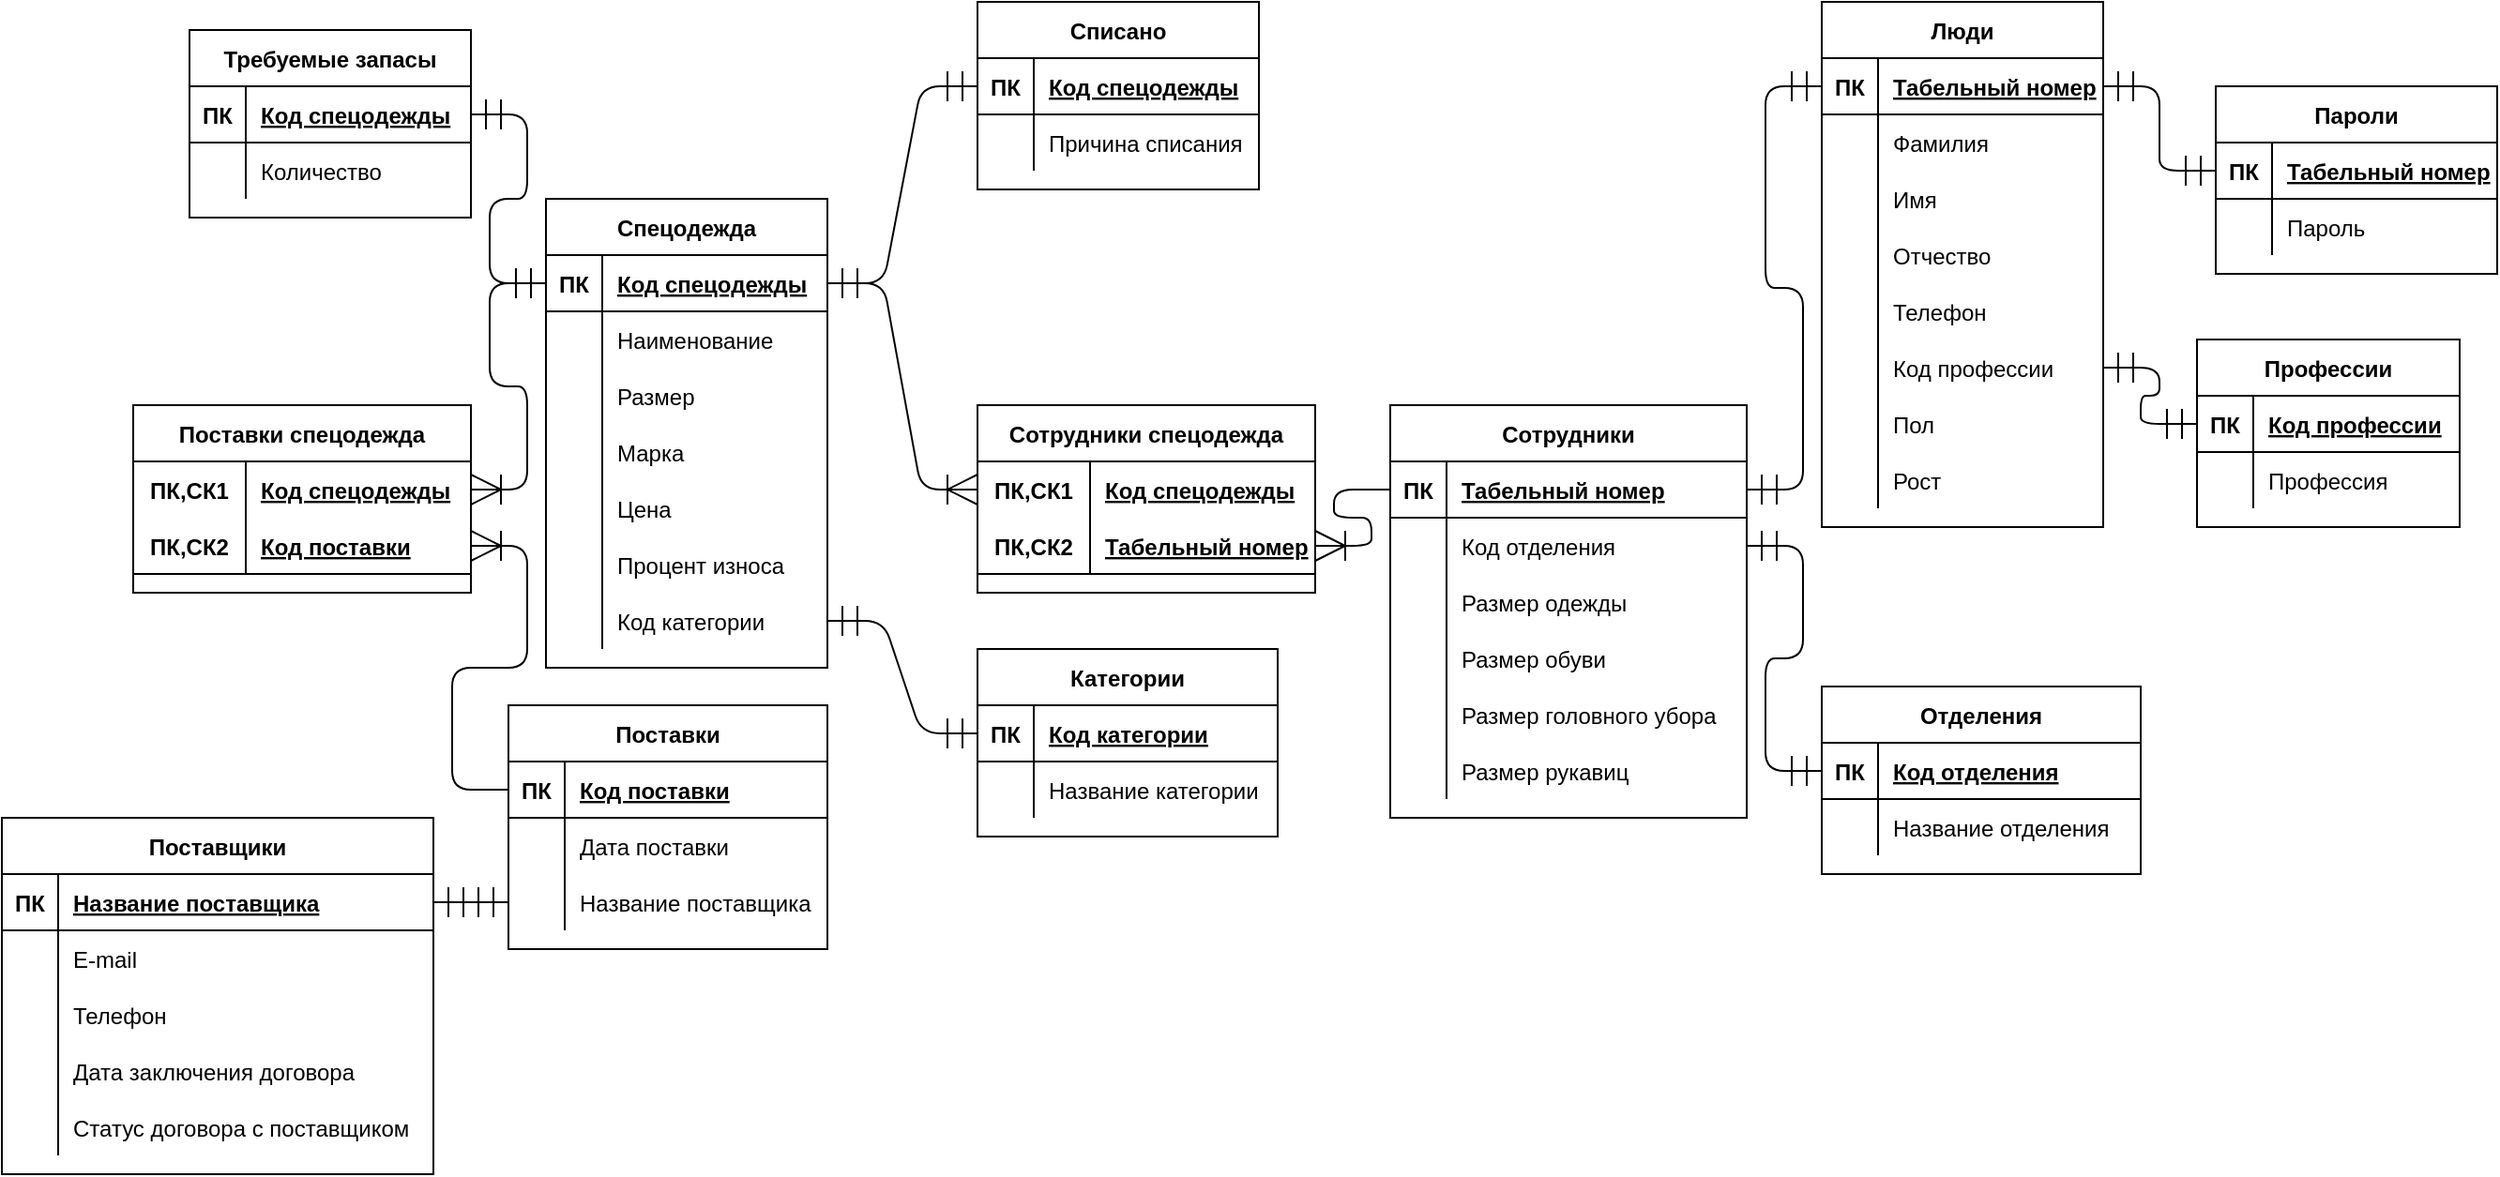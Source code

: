 <mxfile version="15.4.0" type="device"><diagram id="nN1B1Ewe2nklzFUDuL_c" name="Page-1"><mxGraphModel dx="2067" dy="1821" grid="1" gridSize="10" guides="1" tooltips="1" connect="1" arrows="1" fold="1" page="1" pageScale="1" pageWidth="850" pageHeight="1100" math="0" shadow="0"><root><mxCell id="0"/><mxCell id="1" parent="0"/><mxCell id="UzStIKTCjl9Stris3y-V-22" value="Поставки" style="shape=table;startSize=30;container=1;collapsible=1;childLayout=tableLayout;fixedRows=1;rowLines=0;fontStyle=1;align=center;resizeLast=1;hachureGap=4;pointerEvents=0;" parent="1" vertex="1"><mxGeometry x="-20" y="110" width="170" height="130" as="geometry"/></mxCell><mxCell id="UzStIKTCjl9Stris3y-V-23" value="" style="shape=partialRectangle;collapsible=0;dropTarget=0;pointerEvents=0;fillColor=none;top=0;left=0;bottom=1;right=0;points=[[0,0.5],[1,0.5]];portConstraint=eastwest;" parent="UzStIKTCjl9Stris3y-V-22" vertex="1"><mxGeometry y="30" width="170" height="30" as="geometry"/></mxCell><mxCell id="UzStIKTCjl9Stris3y-V-24" value="ПК" style="shape=partialRectangle;connectable=0;fillColor=none;top=0;left=0;bottom=0;right=0;fontStyle=1;overflow=hidden;" parent="UzStIKTCjl9Stris3y-V-23" vertex="1"><mxGeometry width="30" height="30" as="geometry"><mxRectangle width="30" height="30" as="alternateBounds"/></mxGeometry></mxCell><mxCell id="UzStIKTCjl9Stris3y-V-25" value="Код поставки" style="shape=partialRectangle;connectable=0;fillColor=none;top=0;left=0;bottom=0;right=0;align=left;spacingLeft=6;fontStyle=5;overflow=hidden;" parent="UzStIKTCjl9Stris3y-V-23" vertex="1"><mxGeometry x="30" width="140" height="30" as="geometry"><mxRectangle width="140" height="30" as="alternateBounds"/></mxGeometry></mxCell><mxCell id="UzStIKTCjl9Stris3y-V-26" value="" style="shape=partialRectangle;collapsible=0;dropTarget=0;pointerEvents=0;fillColor=none;top=0;left=0;bottom=0;right=0;points=[[0,0.5],[1,0.5]];portConstraint=eastwest;" parent="UzStIKTCjl9Stris3y-V-22" vertex="1"><mxGeometry y="60" width="170" height="30" as="geometry"/></mxCell><mxCell id="UzStIKTCjl9Stris3y-V-27" value="" style="shape=partialRectangle;connectable=0;fillColor=none;top=0;left=0;bottom=0;right=0;editable=1;overflow=hidden;" parent="UzStIKTCjl9Stris3y-V-26" vertex="1"><mxGeometry width="30" height="30" as="geometry"><mxRectangle width="30" height="30" as="alternateBounds"/></mxGeometry></mxCell><mxCell id="UzStIKTCjl9Stris3y-V-28" value="Дата поставки" style="shape=partialRectangle;connectable=0;fillColor=none;top=0;left=0;bottom=0;right=0;align=left;spacingLeft=6;overflow=hidden;" parent="UzStIKTCjl9Stris3y-V-26" vertex="1"><mxGeometry x="30" width="140" height="30" as="geometry"><mxRectangle width="140" height="30" as="alternateBounds"/></mxGeometry></mxCell><mxCell id="UzStIKTCjl9Stris3y-V-29" value="" style="shape=partialRectangle;collapsible=0;dropTarget=0;pointerEvents=0;fillColor=none;top=0;left=0;bottom=0;right=0;points=[[0,0.5],[1,0.5]];portConstraint=eastwest;" parent="UzStIKTCjl9Stris3y-V-22" vertex="1"><mxGeometry y="90" width="170" height="30" as="geometry"/></mxCell><mxCell id="UzStIKTCjl9Stris3y-V-30" value="" style="shape=partialRectangle;connectable=0;fillColor=none;top=0;left=0;bottom=0;right=0;editable=1;overflow=hidden;" parent="UzStIKTCjl9Stris3y-V-29" vertex="1"><mxGeometry width="30" height="30" as="geometry"><mxRectangle width="30" height="30" as="alternateBounds"/></mxGeometry></mxCell><mxCell id="UzStIKTCjl9Stris3y-V-31" value="Название поставщика" style="shape=partialRectangle;connectable=0;fillColor=none;top=0;left=0;bottom=0;right=0;align=left;spacingLeft=6;overflow=hidden;" parent="UzStIKTCjl9Stris3y-V-29" vertex="1"><mxGeometry x="30" width="140" height="30" as="geometry"><mxRectangle width="140" height="30" as="alternateBounds"/></mxGeometry></mxCell><mxCell id="UzStIKTCjl9Stris3y-V-57" value="Поставщики" style="shape=table;startSize=30;container=1;collapsible=1;childLayout=tableLayout;fixedRows=1;rowLines=0;fontStyle=1;align=center;resizeLast=1;hachureGap=4;pointerEvents=0;" parent="1" vertex="1"><mxGeometry x="-290" y="170" width="230" height="190" as="geometry"/></mxCell><mxCell id="UzStIKTCjl9Stris3y-V-58" value="" style="shape=partialRectangle;collapsible=0;dropTarget=0;pointerEvents=0;fillColor=none;top=0;left=0;bottom=1;right=0;points=[[0,0.5],[1,0.5]];portConstraint=eastwest;" parent="UzStIKTCjl9Stris3y-V-57" vertex="1"><mxGeometry y="30" width="230" height="30" as="geometry"/></mxCell><mxCell id="UzStIKTCjl9Stris3y-V-59" value="ПК" style="shape=partialRectangle;connectable=0;fillColor=none;top=0;left=0;bottom=0;right=0;fontStyle=1;overflow=hidden;" parent="UzStIKTCjl9Stris3y-V-58" vertex="1"><mxGeometry width="30" height="30" as="geometry"><mxRectangle width="30" height="30" as="alternateBounds"/></mxGeometry></mxCell><mxCell id="UzStIKTCjl9Stris3y-V-60" value="Название поставщика" style="shape=partialRectangle;connectable=0;fillColor=none;top=0;left=0;bottom=0;right=0;align=left;spacingLeft=6;fontStyle=5;overflow=hidden;" parent="UzStIKTCjl9Stris3y-V-58" vertex="1"><mxGeometry x="30" width="200" height="30" as="geometry"><mxRectangle width="200" height="30" as="alternateBounds"/></mxGeometry></mxCell><mxCell id="UzStIKTCjl9Stris3y-V-61" value="" style="shape=partialRectangle;collapsible=0;dropTarget=0;pointerEvents=0;fillColor=none;top=0;left=0;bottom=0;right=0;points=[[0,0.5],[1,0.5]];portConstraint=eastwest;" parent="UzStIKTCjl9Stris3y-V-57" vertex="1"><mxGeometry y="60" width="230" height="30" as="geometry"/></mxCell><mxCell id="UzStIKTCjl9Stris3y-V-62" value="" style="shape=partialRectangle;connectable=0;fillColor=none;top=0;left=0;bottom=0;right=0;editable=1;overflow=hidden;" parent="UzStIKTCjl9Stris3y-V-61" vertex="1"><mxGeometry width="30" height="30" as="geometry"><mxRectangle width="30" height="30" as="alternateBounds"/></mxGeometry></mxCell><mxCell id="UzStIKTCjl9Stris3y-V-63" value="E-mail" style="shape=partialRectangle;connectable=0;fillColor=none;top=0;left=0;bottom=0;right=0;align=left;spacingLeft=6;overflow=hidden;" parent="UzStIKTCjl9Stris3y-V-61" vertex="1"><mxGeometry x="30" width="200" height="30" as="geometry"><mxRectangle width="200" height="30" as="alternateBounds"/></mxGeometry></mxCell><mxCell id="UzStIKTCjl9Stris3y-V-64" value="" style="shape=partialRectangle;collapsible=0;dropTarget=0;pointerEvents=0;fillColor=none;top=0;left=0;bottom=0;right=0;points=[[0,0.5],[1,0.5]];portConstraint=eastwest;" parent="UzStIKTCjl9Stris3y-V-57" vertex="1"><mxGeometry y="90" width="230" height="30" as="geometry"/></mxCell><mxCell id="UzStIKTCjl9Stris3y-V-65" value="" style="shape=partialRectangle;connectable=0;fillColor=none;top=0;left=0;bottom=0;right=0;editable=1;overflow=hidden;" parent="UzStIKTCjl9Stris3y-V-64" vertex="1"><mxGeometry width="30" height="30" as="geometry"><mxRectangle width="30" height="30" as="alternateBounds"/></mxGeometry></mxCell><mxCell id="UzStIKTCjl9Stris3y-V-66" value="Телефон" style="shape=partialRectangle;connectable=0;fillColor=none;top=0;left=0;bottom=0;right=0;align=left;spacingLeft=6;overflow=hidden;" parent="UzStIKTCjl9Stris3y-V-64" vertex="1"><mxGeometry x="30" width="200" height="30" as="geometry"><mxRectangle width="200" height="30" as="alternateBounds"/></mxGeometry></mxCell><mxCell id="UzStIKTCjl9Stris3y-V-67" value="" style="shape=partialRectangle;collapsible=0;dropTarget=0;pointerEvents=0;fillColor=none;top=0;left=0;bottom=0;right=0;points=[[0,0.5],[1,0.5]];portConstraint=eastwest;" parent="UzStIKTCjl9Stris3y-V-57" vertex="1"><mxGeometry y="120" width="230" height="30" as="geometry"/></mxCell><mxCell id="UzStIKTCjl9Stris3y-V-68" value="" style="shape=partialRectangle;connectable=0;fillColor=none;top=0;left=0;bottom=0;right=0;editable=1;overflow=hidden;" parent="UzStIKTCjl9Stris3y-V-67" vertex="1"><mxGeometry width="30" height="30" as="geometry"><mxRectangle width="30" height="30" as="alternateBounds"/></mxGeometry></mxCell><mxCell id="UzStIKTCjl9Stris3y-V-69" value="Дата заключения договора" style="shape=partialRectangle;connectable=0;fillColor=none;top=0;left=0;bottom=0;right=0;align=left;spacingLeft=6;overflow=hidden;" parent="UzStIKTCjl9Stris3y-V-67" vertex="1"><mxGeometry x="30" width="200" height="30" as="geometry"><mxRectangle width="200" height="30" as="alternateBounds"/></mxGeometry></mxCell><mxCell id="UzStIKTCjl9Stris3y-V-70" value="" style="shape=partialRectangle;collapsible=0;dropTarget=0;pointerEvents=0;fillColor=none;top=0;left=0;bottom=0;right=0;points=[[0,0.5],[1,0.5]];portConstraint=eastwest;" parent="UzStIKTCjl9Stris3y-V-57" vertex="1"><mxGeometry y="150" width="230" height="30" as="geometry"/></mxCell><mxCell id="UzStIKTCjl9Stris3y-V-71" value="" style="shape=partialRectangle;connectable=0;fillColor=none;top=0;left=0;bottom=0;right=0;editable=1;overflow=hidden;" parent="UzStIKTCjl9Stris3y-V-70" vertex="1"><mxGeometry width="30" height="30" as="geometry"><mxRectangle width="30" height="30" as="alternateBounds"/></mxGeometry></mxCell><mxCell id="UzStIKTCjl9Stris3y-V-72" value="Cтатус договора с поставщиком" style="shape=partialRectangle;connectable=0;fillColor=none;top=0;left=0;bottom=0;right=0;align=left;spacingLeft=6;overflow=hidden;" parent="UzStIKTCjl9Stris3y-V-70" vertex="1"><mxGeometry x="30" width="200" height="30" as="geometry"><mxRectangle width="200" height="30" as="alternateBounds"/></mxGeometry></mxCell><mxCell id="UzStIKTCjl9Stris3y-V-116" value="Сотрудники" style="shape=table;startSize=30;container=1;collapsible=1;childLayout=tableLayout;fixedRows=1;rowLines=0;fontStyle=1;align=center;resizeLast=1;hachureGap=4;pointerEvents=0;" parent="1" vertex="1"><mxGeometry x="450" y="-50" width="190" height="220" as="geometry"/></mxCell><mxCell id="UzStIKTCjl9Stris3y-V-117" value="" style="shape=partialRectangle;collapsible=0;dropTarget=0;pointerEvents=0;fillColor=none;top=0;left=0;bottom=1;right=0;points=[[0,0.5],[1,0.5]];portConstraint=eastwest;" parent="UzStIKTCjl9Stris3y-V-116" vertex="1"><mxGeometry y="30" width="190" height="30" as="geometry"/></mxCell><mxCell id="UzStIKTCjl9Stris3y-V-118" value="ПК" style="shape=partialRectangle;connectable=0;fillColor=none;top=0;left=0;bottom=0;right=0;fontStyle=1;overflow=hidden;" parent="UzStIKTCjl9Stris3y-V-117" vertex="1"><mxGeometry width="30" height="30" as="geometry"><mxRectangle width="30" height="30" as="alternateBounds"/></mxGeometry></mxCell><mxCell id="UzStIKTCjl9Stris3y-V-119" value="Табельный номер" style="shape=partialRectangle;connectable=0;fillColor=none;top=0;left=0;bottom=0;right=0;align=left;spacingLeft=6;fontStyle=5;overflow=hidden;" parent="UzStIKTCjl9Stris3y-V-117" vertex="1"><mxGeometry x="30" width="160" height="30" as="geometry"><mxRectangle width="160" height="30" as="alternateBounds"/></mxGeometry></mxCell><mxCell id="UzStIKTCjl9Stris3y-V-126" value="" style="shape=partialRectangle;collapsible=0;dropTarget=0;pointerEvents=0;fillColor=none;top=0;left=0;bottom=0;right=0;points=[[0,0.5],[1,0.5]];portConstraint=eastwest;" parent="UzStIKTCjl9Stris3y-V-116" vertex="1"><mxGeometry y="60" width="190" height="30" as="geometry"/></mxCell><mxCell id="UzStIKTCjl9Stris3y-V-127" value="" style="shape=partialRectangle;connectable=0;fillColor=none;top=0;left=0;bottom=0;right=0;editable=1;overflow=hidden;" parent="UzStIKTCjl9Stris3y-V-126" vertex="1"><mxGeometry width="30" height="30" as="geometry"><mxRectangle width="30" height="30" as="alternateBounds"/></mxGeometry></mxCell><mxCell id="UzStIKTCjl9Stris3y-V-128" value="Код отделения" style="shape=partialRectangle;connectable=0;fillColor=none;top=0;left=0;bottom=0;right=0;align=left;spacingLeft=6;overflow=hidden;" parent="UzStIKTCjl9Stris3y-V-126" vertex="1"><mxGeometry x="30" width="160" height="30" as="geometry"><mxRectangle width="160" height="30" as="alternateBounds"/></mxGeometry></mxCell><mxCell id="vgZCj8Xu879u0GyeJQYL-11" value="" style="shape=partialRectangle;collapsible=0;dropTarget=0;pointerEvents=0;fillColor=none;top=0;left=0;bottom=0;right=0;points=[[0,0.5],[1,0.5]];portConstraint=eastwest;" parent="UzStIKTCjl9Stris3y-V-116" vertex="1"><mxGeometry y="90" width="190" height="30" as="geometry"/></mxCell><mxCell id="vgZCj8Xu879u0GyeJQYL-12" value="" style="shape=partialRectangle;connectable=0;fillColor=none;top=0;left=0;bottom=0;right=0;editable=1;overflow=hidden;" parent="vgZCj8Xu879u0GyeJQYL-11" vertex="1"><mxGeometry width="30" height="30" as="geometry"><mxRectangle width="30" height="30" as="alternateBounds"/></mxGeometry></mxCell><mxCell id="vgZCj8Xu879u0GyeJQYL-13" value="Размер одежды" style="shape=partialRectangle;connectable=0;fillColor=none;top=0;left=0;bottom=0;right=0;align=left;spacingLeft=6;overflow=hidden;" parent="vgZCj8Xu879u0GyeJQYL-11" vertex="1"><mxGeometry x="30" width="160" height="30" as="geometry"><mxRectangle width="160" height="30" as="alternateBounds"/></mxGeometry></mxCell><mxCell id="vgZCj8Xu879u0GyeJQYL-14" value="" style="shape=partialRectangle;collapsible=0;dropTarget=0;pointerEvents=0;fillColor=none;top=0;left=0;bottom=0;right=0;points=[[0,0.5],[1,0.5]];portConstraint=eastwest;" parent="UzStIKTCjl9Stris3y-V-116" vertex="1"><mxGeometry y="120" width="190" height="30" as="geometry"/></mxCell><mxCell id="vgZCj8Xu879u0GyeJQYL-15" value="" style="shape=partialRectangle;connectable=0;fillColor=none;top=0;left=0;bottom=0;right=0;editable=1;overflow=hidden;" parent="vgZCj8Xu879u0GyeJQYL-14" vertex="1"><mxGeometry width="30" height="30" as="geometry"><mxRectangle width="30" height="30" as="alternateBounds"/></mxGeometry></mxCell><mxCell id="vgZCj8Xu879u0GyeJQYL-16" value="Размер обуви" style="shape=partialRectangle;connectable=0;fillColor=none;top=0;left=0;bottom=0;right=0;align=left;spacingLeft=6;overflow=hidden;" parent="vgZCj8Xu879u0GyeJQYL-14" vertex="1"><mxGeometry x="30" width="160" height="30" as="geometry"><mxRectangle width="160" height="30" as="alternateBounds"/></mxGeometry></mxCell><mxCell id="vgZCj8Xu879u0GyeJQYL-17" value="" style="shape=partialRectangle;collapsible=0;dropTarget=0;pointerEvents=0;fillColor=none;top=0;left=0;bottom=0;right=0;points=[[0,0.5],[1,0.5]];portConstraint=eastwest;" parent="UzStIKTCjl9Stris3y-V-116" vertex="1"><mxGeometry y="150" width="190" height="30" as="geometry"/></mxCell><mxCell id="vgZCj8Xu879u0GyeJQYL-18" value="" style="shape=partialRectangle;connectable=0;fillColor=none;top=0;left=0;bottom=0;right=0;editable=1;overflow=hidden;" parent="vgZCj8Xu879u0GyeJQYL-17" vertex="1"><mxGeometry width="30" height="30" as="geometry"><mxRectangle width="30" height="30" as="alternateBounds"/></mxGeometry></mxCell><mxCell id="vgZCj8Xu879u0GyeJQYL-19" value="Размер головного убора" style="shape=partialRectangle;connectable=0;fillColor=none;top=0;left=0;bottom=0;right=0;align=left;spacingLeft=6;overflow=hidden;" parent="vgZCj8Xu879u0GyeJQYL-17" vertex="1"><mxGeometry x="30" width="160" height="30" as="geometry"><mxRectangle width="160" height="30" as="alternateBounds"/></mxGeometry></mxCell><mxCell id="vgZCj8Xu879u0GyeJQYL-20" value="" style="shape=partialRectangle;collapsible=0;dropTarget=0;pointerEvents=0;fillColor=none;top=0;left=0;bottom=0;right=0;points=[[0,0.5],[1,0.5]];portConstraint=eastwest;" parent="UzStIKTCjl9Stris3y-V-116" vertex="1"><mxGeometry y="180" width="190" height="30" as="geometry"/></mxCell><mxCell id="vgZCj8Xu879u0GyeJQYL-21" value="" style="shape=partialRectangle;connectable=0;fillColor=none;top=0;left=0;bottom=0;right=0;editable=1;overflow=hidden;" parent="vgZCj8Xu879u0GyeJQYL-20" vertex="1"><mxGeometry width="30" height="30" as="geometry"><mxRectangle width="30" height="30" as="alternateBounds"/></mxGeometry></mxCell><mxCell id="vgZCj8Xu879u0GyeJQYL-22" value="Размер рукавиц" style="shape=partialRectangle;connectable=0;fillColor=none;top=0;left=0;bottom=0;right=0;align=left;spacingLeft=6;overflow=hidden;" parent="vgZCj8Xu879u0GyeJQYL-20" vertex="1"><mxGeometry x="30" width="160" height="30" as="geometry"><mxRectangle width="160" height="30" as="alternateBounds"/></mxGeometry></mxCell><mxCell id="UzStIKTCjl9Stris3y-V-138" value="Списано" style="shape=table;startSize=30;container=1;collapsible=1;childLayout=tableLayout;fixedRows=1;rowLines=0;fontStyle=1;align=center;resizeLast=1;hachureGap=4;pointerEvents=0;" parent="1" vertex="1"><mxGeometry x="230" y="-265" width="150" height="100" as="geometry"/></mxCell><mxCell id="UzStIKTCjl9Stris3y-V-139" value="" style="shape=partialRectangle;collapsible=0;dropTarget=0;pointerEvents=0;fillColor=none;top=0;left=0;bottom=1;right=0;points=[[0,0.5],[1,0.5]];portConstraint=eastwest;" parent="UzStIKTCjl9Stris3y-V-138" vertex="1"><mxGeometry y="30" width="150" height="30" as="geometry"/></mxCell><mxCell id="UzStIKTCjl9Stris3y-V-140" value="ПК" style="shape=partialRectangle;connectable=0;fillColor=none;top=0;left=0;bottom=0;right=0;fontStyle=1;overflow=hidden;" parent="UzStIKTCjl9Stris3y-V-139" vertex="1"><mxGeometry width="30" height="30" as="geometry"><mxRectangle width="30" height="30" as="alternateBounds"/></mxGeometry></mxCell><mxCell id="UzStIKTCjl9Stris3y-V-141" value="Код спецодежды" style="shape=partialRectangle;connectable=0;fillColor=none;top=0;left=0;bottom=0;right=0;align=left;spacingLeft=6;fontStyle=5;overflow=hidden;" parent="UzStIKTCjl9Stris3y-V-139" vertex="1"><mxGeometry x="30" width="120" height="30" as="geometry"><mxRectangle width="120" height="30" as="alternateBounds"/></mxGeometry></mxCell><mxCell id="UzStIKTCjl9Stris3y-V-142" value="" style="shape=partialRectangle;collapsible=0;dropTarget=0;pointerEvents=0;fillColor=none;top=0;left=0;bottom=0;right=0;points=[[0,0.5],[1,0.5]];portConstraint=eastwest;" parent="UzStIKTCjl9Stris3y-V-138" vertex="1"><mxGeometry y="60" width="150" height="30" as="geometry"/></mxCell><mxCell id="UzStIKTCjl9Stris3y-V-143" value="" style="shape=partialRectangle;connectable=0;fillColor=none;top=0;left=0;bottom=0;right=0;editable=1;overflow=hidden;" parent="UzStIKTCjl9Stris3y-V-142" vertex="1"><mxGeometry width="30" height="30" as="geometry"><mxRectangle width="30" height="30" as="alternateBounds"/></mxGeometry></mxCell><mxCell id="UzStIKTCjl9Stris3y-V-144" value="Причина списания" style="shape=partialRectangle;connectable=0;fillColor=none;top=0;left=0;bottom=0;right=0;align=left;spacingLeft=6;overflow=hidden;" parent="UzStIKTCjl9Stris3y-V-142" vertex="1"><mxGeometry x="30" width="120" height="30" as="geometry"><mxRectangle width="120" height="30" as="alternateBounds"/></mxGeometry></mxCell><mxCell id="UzStIKTCjl9Stris3y-V-151" value="Спецодежда" style="shape=table;startSize=30;container=1;collapsible=1;childLayout=tableLayout;fixedRows=1;rowLines=0;fontStyle=1;align=center;resizeLast=1;hachureGap=4;pointerEvents=0;" parent="1" vertex="1"><mxGeometry y="-160" width="150" height="250" as="geometry"/></mxCell><mxCell id="UzStIKTCjl9Stris3y-V-152" value="" style="shape=partialRectangle;collapsible=0;dropTarget=0;pointerEvents=0;fillColor=none;top=0;left=0;bottom=1;right=0;points=[[0,0.5],[1,0.5]];portConstraint=eastwest;" parent="UzStIKTCjl9Stris3y-V-151" vertex="1"><mxGeometry y="30" width="150" height="30" as="geometry"/></mxCell><mxCell id="UzStIKTCjl9Stris3y-V-153" value="ПК" style="shape=partialRectangle;connectable=0;fillColor=none;top=0;left=0;bottom=0;right=0;fontStyle=1;overflow=hidden;" parent="UzStIKTCjl9Stris3y-V-152" vertex="1"><mxGeometry width="30" height="30" as="geometry"><mxRectangle width="30" height="30" as="alternateBounds"/></mxGeometry></mxCell><mxCell id="UzStIKTCjl9Stris3y-V-154" value="Код спецодежды" style="shape=partialRectangle;connectable=0;fillColor=none;top=0;left=0;bottom=0;right=0;align=left;spacingLeft=6;fontStyle=5;overflow=hidden;" parent="UzStIKTCjl9Stris3y-V-152" vertex="1"><mxGeometry x="30" width="120" height="30" as="geometry"><mxRectangle width="120" height="30" as="alternateBounds"/></mxGeometry></mxCell><mxCell id="UzStIKTCjl9Stris3y-V-155" value="" style="shape=partialRectangle;collapsible=0;dropTarget=0;pointerEvents=0;fillColor=none;top=0;left=0;bottom=0;right=0;points=[[0,0.5],[1,0.5]];portConstraint=eastwest;" parent="UzStIKTCjl9Stris3y-V-151" vertex="1"><mxGeometry y="60" width="150" height="30" as="geometry"/></mxCell><mxCell id="UzStIKTCjl9Stris3y-V-156" value="" style="shape=partialRectangle;connectable=0;fillColor=none;top=0;left=0;bottom=0;right=0;editable=1;overflow=hidden;" parent="UzStIKTCjl9Stris3y-V-155" vertex="1"><mxGeometry width="30" height="30" as="geometry"><mxRectangle width="30" height="30" as="alternateBounds"/></mxGeometry></mxCell><mxCell id="UzStIKTCjl9Stris3y-V-157" value="Наименование" style="shape=partialRectangle;connectable=0;fillColor=none;top=0;left=0;bottom=0;right=0;align=left;spacingLeft=6;overflow=hidden;" parent="UzStIKTCjl9Stris3y-V-155" vertex="1"><mxGeometry x="30" width="120" height="30" as="geometry"><mxRectangle width="120" height="30" as="alternateBounds"/></mxGeometry></mxCell><mxCell id="UzStIKTCjl9Stris3y-V-158" value="" style="shape=partialRectangle;collapsible=0;dropTarget=0;pointerEvents=0;fillColor=none;top=0;left=0;bottom=0;right=0;points=[[0,0.5],[1,0.5]];portConstraint=eastwest;" parent="UzStIKTCjl9Stris3y-V-151" vertex="1"><mxGeometry y="90" width="150" height="30" as="geometry"/></mxCell><mxCell id="UzStIKTCjl9Stris3y-V-159" value="" style="shape=partialRectangle;connectable=0;fillColor=none;top=0;left=0;bottom=0;right=0;editable=1;overflow=hidden;" parent="UzStIKTCjl9Stris3y-V-158" vertex="1"><mxGeometry width="30" height="30" as="geometry"><mxRectangle width="30" height="30" as="alternateBounds"/></mxGeometry></mxCell><mxCell id="UzStIKTCjl9Stris3y-V-160" value="Размер" style="shape=partialRectangle;connectable=0;fillColor=none;top=0;left=0;bottom=0;right=0;align=left;spacingLeft=6;overflow=hidden;" parent="UzStIKTCjl9Stris3y-V-158" vertex="1"><mxGeometry x="30" width="120" height="30" as="geometry"><mxRectangle width="120" height="30" as="alternateBounds"/></mxGeometry></mxCell><mxCell id="UzStIKTCjl9Stris3y-V-161" value="" style="shape=partialRectangle;collapsible=0;dropTarget=0;pointerEvents=0;fillColor=none;top=0;left=0;bottom=0;right=0;points=[[0,0.5],[1,0.5]];portConstraint=eastwest;" parent="UzStIKTCjl9Stris3y-V-151" vertex="1"><mxGeometry y="120" width="150" height="30" as="geometry"/></mxCell><mxCell id="UzStIKTCjl9Stris3y-V-162" value="" style="shape=partialRectangle;connectable=0;fillColor=none;top=0;left=0;bottom=0;right=0;editable=1;overflow=hidden;" parent="UzStIKTCjl9Stris3y-V-161" vertex="1"><mxGeometry width="30" height="30" as="geometry"><mxRectangle width="30" height="30" as="alternateBounds"/></mxGeometry></mxCell><mxCell id="UzStIKTCjl9Stris3y-V-163" value="Марка" style="shape=partialRectangle;connectable=0;fillColor=none;top=0;left=0;bottom=0;right=0;align=left;spacingLeft=6;overflow=hidden;" parent="UzStIKTCjl9Stris3y-V-161" vertex="1"><mxGeometry x="30" width="120" height="30" as="geometry"><mxRectangle width="120" height="30" as="alternateBounds"/></mxGeometry></mxCell><mxCell id="UzStIKTCjl9Stris3y-V-164" value="" style="shape=partialRectangle;collapsible=0;dropTarget=0;pointerEvents=0;fillColor=none;top=0;left=0;bottom=0;right=0;points=[[0,0.5],[1,0.5]];portConstraint=eastwest;" parent="UzStIKTCjl9Stris3y-V-151" vertex="1"><mxGeometry y="150" width="150" height="30" as="geometry"/></mxCell><mxCell id="UzStIKTCjl9Stris3y-V-165" value="" style="shape=partialRectangle;connectable=0;fillColor=none;top=0;left=0;bottom=0;right=0;editable=1;overflow=hidden;" parent="UzStIKTCjl9Stris3y-V-164" vertex="1"><mxGeometry width="30" height="30" as="geometry"><mxRectangle width="30" height="30" as="alternateBounds"/></mxGeometry></mxCell><mxCell id="UzStIKTCjl9Stris3y-V-166" value="Цена" style="shape=partialRectangle;connectable=0;fillColor=none;top=0;left=0;bottom=0;right=0;align=left;spacingLeft=6;overflow=hidden;" parent="UzStIKTCjl9Stris3y-V-164" vertex="1"><mxGeometry x="30" width="120" height="30" as="geometry"><mxRectangle width="120" height="30" as="alternateBounds"/></mxGeometry></mxCell><mxCell id="UzStIKTCjl9Stris3y-V-167" value="" style="shape=partialRectangle;collapsible=0;dropTarget=0;pointerEvents=0;fillColor=none;top=0;left=0;bottom=0;right=0;points=[[0,0.5],[1,0.5]];portConstraint=eastwest;" parent="UzStIKTCjl9Stris3y-V-151" vertex="1"><mxGeometry y="180" width="150" height="30" as="geometry"/></mxCell><mxCell id="UzStIKTCjl9Stris3y-V-168" value="" style="shape=partialRectangle;connectable=0;fillColor=none;top=0;left=0;bottom=0;right=0;editable=1;overflow=hidden;" parent="UzStIKTCjl9Stris3y-V-167" vertex="1"><mxGeometry width="30" height="30" as="geometry"><mxRectangle width="30" height="30" as="alternateBounds"/></mxGeometry></mxCell><mxCell id="UzStIKTCjl9Stris3y-V-169" value="Процент износа" style="shape=partialRectangle;connectable=0;fillColor=none;top=0;left=0;bottom=0;right=0;align=left;spacingLeft=6;overflow=hidden;" parent="UzStIKTCjl9Stris3y-V-167" vertex="1"><mxGeometry x="30" width="120" height="30" as="geometry"><mxRectangle width="120" height="30" as="alternateBounds"/></mxGeometry></mxCell><mxCell id="Lev6blozxtkxnsr58tWW-80" value="" style="shape=partialRectangle;collapsible=0;dropTarget=0;pointerEvents=0;fillColor=none;top=0;left=0;bottom=0;right=0;points=[[0,0.5],[1,0.5]];portConstraint=eastwest;" parent="UzStIKTCjl9Stris3y-V-151" vertex="1"><mxGeometry y="210" width="150" height="30" as="geometry"/></mxCell><mxCell id="Lev6blozxtkxnsr58tWW-81" value="" style="shape=partialRectangle;connectable=0;fillColor=none;top=0;left=0;bottom=0;right=0;editable=1;overflow=hidden;" parent="Lev6blozxtkxnsr58tWW-80" vertex="1"><mxGeometry width="30" height="30" as="geometry"><mxRectangle width="30" height="30" as="alternateBounds"/></mxGeometry></mxCell><mxCell id="Lev6blozxtkxnsr58tWW-82" value="Код категории" style="shape=partialRectangle;connectable=0;fillColor=none;top=0;left=0;bottom=0;right=0;align=left;spacingLeft=6;overflow=hidden;" parent="Lev6blozxtkxnsr58tWW-80" vertex="1"><mxGeometry x="30" width="120" height="30" as="geometry"><mxRectangle width="120" height="30" as="alternateBounds"/></mxGeometry></mxCell><mxCell id="UzStIKTCjl9Stris3y-V-188" value="" style="edgeStyle=entityRelationEdgeStyle;fontSize=12;html=1;endArrow=ERoneToMany;startSize=14;endSize=14;sourcePerimeterSpacing=8;targetPerimeterSpacing=8;exitX=0;exitY=0.5;exitDx=0;exitDy=0;entryX=1;entryY=0.5;entryDx=0;entryDy=0;" parent="1" source="UzStIKTCjl9Stris3y-V-152" target="UzStIKTCjl9Stris3y-V-191" edge="1"><mxGeometry width="100" height="100" relative="1" as="geometry"><mxPoint x="-230" y="170" as="sourcePoint"/><mxPoint x="-40" y="-19.99" as="targetPoint"/></mxGeometry></mxCell><mxCell id="UzStIKTCjl9Stris3y-V-189" value="" style="edgeStyle=entityRelationEdgeStyle;fontSize=12;html=1;endArrow=ERoneToMany;startSize=14;endSize=14;sourcePerimeterSpacing=8;targetPerimeterSpacing=8;exitX=0;exitY=0.5;exitDx=0;exitDy=0;entryX=1;entryY=0.5;entryDx=0;entryDy=0;" parent="1" source="UzStIKTCjl9Stris3y-V-23" target="UzStIKTCjl9Stris3y-V-194" edge="1"><mxGeometry width="100" height="100" relative="1" as="geometry"><mxPoint x="20" y="-115" as="sourcePoint"/><mxPoint x="-40" y="11" as="targetPoint"/></mxGeometry></mxCell><mxCell id="UzStIKTCjl9Stris3y-V-190" value="Поставки спецодежда" style="shape=table;startSize=30;container=1;collapsible=1;childLayout=tableLayout;fixedRows=1;rowLines=0;fontStyle=1;align=center;resizeLast=1;hachureGap=4;pointerEvents=0;" parent="1" vertex="1"><mxGeometry x="-220" y="-50" width="180" height="100" as="geometry"/></mxCell><mxCell id="UzStIKTCjl9Stris3y-V-191" value="" style="shape=partialRectangle;collapsible=0;dropTarget=0;pointerEvents=0;fillColor=none;top=0;left=0;bottom=0;right=0;points=[[0,0.5],[1,0.5]];portConstraint=eastwest;" parent="UzStIKTCjl9Stris3y-V-190" vertex="1"><mxGeometry y="30" width="180" height="30" as="geometry"/></mxCell><mxCell id="UzStIKTCjl9Stris3y-V-192" value="ПК,СК1" style="shape=partialRectangle;connectable=0;fillColor=none;top=0;left=0;bottom=0;right=0;fontStyle=1;overflow=hidden;" parent="UzStIKTCjl9Stris3y-V-191" vertex="1"><mxGeometry width="60" height="30" as="geometry"><mxRectangle width="60" height="30" as="alternateBounds"/></mxGeometry></mxCell><mxCell id="UzStIKTCjl9Stris3y-V-193" value="Код спецодежды" style="shape=partialRectangle;connectable=0;fillColor=none;top=0;left=0;bottom=0;right=0;align=left;spacingLeft=6;fontStyle=5;overflow=hidden;" parent="UzStIKTCjl9Stris3y-V-191" vertex="1"><mxGeometry x="60" width="120" height="30" as="geometry"><mxRectangle width="120" height="30" as="alternateBounds"/></mxGeometry></mxCell><mxCell id="UzStIKTCjl9Stris3y-V-194" value="" style="shape=partialRectangle;collapsible=0;dropTarget=0;pointerEvents=0;fillColor=none;top=0;left=0;bottom=1;right=0;points=[[0,0.5],[1,0.5]];portConstraint=eastwest;" parent="UzStIKTCjl9Stris3y-V-190" vertex="1"><mxGeometry y="60" width="180" height="30" as="geometry"/></mxCell><mxCell id="UzStIKTCjl9Stris3y-V-195" value="ПК,СК2" style="shape=partialRectangle;connectable=0;fillColor=none;top=0;left=0;bottom=0;right=0;fontStyle=1;overflow=hidden;" parent="UzStIKTCjl9Stris3y-V-194" vertex="1"><mxGeometry width="60" height="30" as="geometry"><mxRectangle width="60" height="30" as="alternateBounds"/></mxGeometry></mxCell><mxCell id="UzStIKTCjl9Stris3y-V-196" value="Код поставки" style="shape=partialRectangle;connectable=0;fillColor=none;top=0;left=0;bottom=0;right=0;align=left;spacingLeft=6;fontStyle=5;overflow=hidden;" parent="UzStIKTCjl9Stris3y-V-194" vertex="1"><mxGeometry x="60" width="120" height="30" as="geometry"><mxRectangle width="120" height="30" as="alternateBounds"/></mxGeometry></mxCell><mxCell id="Lev6blozxtkxnsr58tWW-48" value="" style="edgeStyle=entityRelationEdgeStyle;fontSize=12;html=1;endArrow=ERmandOne;startArrow=ERmandOne;startSize=14;endSize=14;sourcePerimeterSpacing=8;targetPerimeterSpacing=8;entryX=0;entryY=0.5;entryDx=0;entryDy=0;exitX=1;exitY=0.5;exitDx=0;exitDy=0;" parent="1" source="UzStIKTCjl9Stris3y-V-152" target="UzStIKTCjl9Stris3y-V-139" edge="1"><mxGeometry width="100" height="100" relative="1" as="geometry"><mxPoint x="220" y="-30" as="sourcePoint"/><mxPoint x="320" y="-130" as="targetPoint"/></mxGeometry></mxCell><mxCell id="Lev6blozxtkxnsr58tWW-49" value="" style="edgeStyle=entityRelationEdgeStyle;fontSize=12;html=1;endArrow=ERmandOne;startArrow=ERmandOne;startSize=14;endSize=14;sourcePerimeterSpacing=8;targetPerimeterSpacing=8;entryX=0;entryY=0.5;entryDx=0;entryDy=0;exitX=1;exitY=0.5;exitDx=0;exitDy=0;" parent="1" source="UzStIKTCjl9Stris3y-V-58" target="UzStIKTCjl9Stris3y-V-29" edge="1"><mxGeometry width="100" height="100" relative="1" as="geometry"><mxPoint x="60" y="230" as="sourcePoint"/><mxPoint x="160" y="130" as="targetPoint"/></mxGeometry></mxCell><mxCell id="Lev6blozxtkxnsr58tWW-50" value="Сотрудники спецодежда" style="shape=table;startSize=30;container=1;collapsible=1;childLayout=tableLayout;fixedRows=1;rowLines=0;fontStyle=1;align=center;resizeLast=1;hachureGap=4;pointerEvents=0;" parent="1" vertex="1"><mxGeometry x="230" y="-50" width="180" height="100" as="geometry"/></mxCell><mxCell id="Lev6blozxtkxnsr58tWW-51" value="" style="shape=partialRectangle;collapsible=0;dropTarget=0;pointerEvents=0;fillColor=none;top=0;left=0;bottom=0;right=0;points=[[0,0.5],[1,0.5]];portConstraint=eastwest;" parent="Lev6blozxtkxnsr58tWW-50" vertex="1"><mxGeometry y="30" width="180" height="30" as="geometry"/></mxCell><mxCell id="Lev6blozxtkxnsr58tWW-52" value="ПК,СК1" style="shape=partialRectangle;connectable=0;fillColor=none;top=0;left=0;bottom=0;right=0;fontStyle=1;overflow=hidden;" parent="Lev6blozxtkxnsr58tWW-51" vertex="1"><mxGeometry width="60" height="30" as="geometry"><mxRectangle width="60" height="30" as="alternateBounds"/></mxGeometry></mxCell><mxCell id="Lev6blozxtkxnsr58tWW-53" value="Код спецодежды" style="shape=partialRectangle;connectable=0;fillColor=none;top=0;left=0;bottom=0;right=0;align=left;spacingLeft=6;fontStyle=5;overflow=hidden;" parent="Lev6blozxtkxnsr58tWW-51" vertex="1"><mxGeometry x="60" width="120" height="30" as="geometry"><mxRectangle width="120" height="30" as="alternateBounds"/></mxGeometry></mxCell><mxCell id="Lev6blozxtkxnsr58tWW-54" value="" style="shape=partialRectangle;collapsible=0;dropTarget=0;pointerEvents=0;fillColor=none;top=0;left=0;bottom=1;right=0;points=[[0,0.5],[1,0.5]];portConstraint=eastwest;" parent="Lev6blozxtkxnsr58tWW-50" vertex="1"><mxGeometry y="60" width="180" height="30" as="geometry"/></mxCell><mxCell id="Lev6blozxtkxnsr58tWW-55" value="ПК,СК2" style="shape=partialRectangle;connectable=0;fillColor=none;top=0;left=0;bottom=0;right=0;fontStyle=1;overflow=hidden;" parent="Lev6blozxtkxnsr58tWW-54" vertex="1"><mxGeometry width="60" height="30" as="geometry"><mxRectangle width="60" height="30" as="alternateBounds"/></mxGeometry></mxCell><mxCell id="Lev6blozxtkxnsr58tWW-56" value="Табельный номер" style="shape=partialRectangle;connectable=0;fillColor=none;top=0;left=0;bottom=0;right=0;align=left;spacingLeft=6;fontStyle=5;overflow=hidden;" parent="Lev6blozxtkxnsr58tWW-54" vertex="1"><mxGeometry x="60" width="120" height="30" as="geometry"><mxRectangle width="120" height="30" as="alternateBounds"/></mxGeometry></mxCell><mxCell id="Lev6blozxtkxnsr58tWW-63" value="" style="edgeStyle=entityRelationEdgeStyle;fontSize=12;html=1;endArrow=ERoneToMany;startSize=14;endSize=14;sourcePerimeterSpacing=8;targetPerimeterSpacing=8;exitX=1;exitY=0.5;exitDx=0;exitDy=0;entryX=0;entryY=0.5;entryDx=0;entryDy=0;" parent="1" source="UzStIKTCjl9Stris3y-V-152" target="Lev6blozxtkxnsr58tWW-51" edge="1"><mxGeometry width="100" height="100" relative="1" as="geometry"><mxPoint x="220" y="20" as="sourcePoint"/><mxPoint x="320" y="-80" as="targetPoint"/></mxGeometry></mxCell><mxCell id="Lev6blozxtkxnsr58tWW-64" value="" style="edgeStyle=entityRelationEdgeStyle;fontSize=12;html=1;endArrow=ERoneToMany;startSize=14;endSize=14;sourcePerimeterSpacing=8;targetPerimeterSpacing=8;exitX=0;exitY=0.5;exitDx=0;exitDy=0;entryX=1;entryY=0.5;entryDx=0;entryDy=0;entryPerimeter=0;" parent="1" source="UzStIKTCjl9Stris3y-V-117" target="Lev6blozxtkxnsr58tWW-54" edge="1"><mxGeometry width="100" height="100" relative="1" as="geometry"><mxPoint x="430" y="150" as="sourcePoint"/><mxPoint x="530" y="50" as="targetPoint"/></mxGeometry></mxCell><mxCell id="Lev6blozxtkxnsr58tWW-65" value="Отделения" style="shape=table;startSize=30;container=1;collapsible=1;childLayout=tableLayout;fixedRows=1;rowLines=0;fontStyle=1;align=center;resizeLast=1;hachureGap=4;pointerEvents=0;" parent="1" vertex="1"><mxGeometry x="680" y="100" width="170" height="100" as="geometry"/></mxCell><mxCell id="Lev6blozxtkxnsr58tWW-66" value="" style="shape=partialRectangle;collapsible=0;dropTarget=0;pointerEvents=0;fillColor=none;top=0;left=0;bottom=1;right=0;points=[[0,0.5],[1,0.5]];portConstraint=eastwest;" parent="Lev6blozxtkxnsr58tWW-65" vertex="1"><mxGeometry y="30" width="170" height="30" as="geometry"/></mxCell><mxCell id="Lev6blozxtkxnsr58tWW-67" value="ПК" style="shape=partialRectangle;connectable=0;fillColor=none;top=0;left=0;bottom=0;right=0;fontStyle=1;overflow=hidden;" parent="Lev6blozxtkxnsr58tWW-66" vertex="1"><mxGeometry width="30" height="30" as="geometry"><mxRectangle width="30" height="30" as="alternateBounds"/></mxGeometry></mxCell><mxCell id="Lev6blozxtkxnsr58tWW-68" value="Код отделения" style="shape=partialRectangle;connectable=0;fillColor=none;top=0;left=0;bottom=0;right=0;align=left;spacingLeft=6;fontStyle=5;overflow=hidden;" parent="Lev6blozxtkxnsr58tWW-66" vertex="1"><mxGeometry x="30" width="140" height="30" as="geometry"><mxRectangle width="140" height="30" as="alternateBounds"/></mxGeometry></mxCell><mxCell id="Lev6blozxtkxnsr58tWW-69" value="" style="shape=partialRectangle;collapsible=0;dropTarget=0;pointerEvents=0;fillColor=none;top=0;left=0;bottom=0;right=0;points=[[0,0.5],[1,0.5]];portConstraint=eastwest;" parent="Lev6blozxtkxnsr58tWW-65" vertex="1"><mxGeometry y="60" width="170" height="30" as="geometry"/></mxCell><mxCell id="Lev6blozxtkxnsr58tWW-70" value="" style="shape=partialRectangle;connectable=0;fillColor=none;top=0;left=0;bottom=0;right=0;editable=1;overflow=hidden;" parent="Lev6blozxtkxnsr58tWW-69" vertex="1"><mxGeometry width="30" height="30" as="geometry"><mxRectangle width="30" height="30" as="alternateBounds"/></mxGeometry></mxCell><mxCell id="Lev6blozxtkxnsr58tWW-71" value="Название отделения" style="shape=partialRectangle;connectable=0;fillColor=none;top=0;left=0;bottom=0;right=0;align=left;spacingLeft=6;overflow=hidden;" parent="Lev6blozxtkxnsr58tWW-69" vertex="1"><mxGeometry x="30" width="140" height="30" as="geometry"><mxRectangle width="140" height="30" as="alternateBounds"/></mxGeometry></mxCell><mxCell id="Lev6blozxtkxnsr58tWW-78" value="" style="edgeStyle=entityRelationEdgeStyle;fontSize=12;html=1;endArrow=ERmandOne;startArrow=ERmandOne;startSize=14;endSize=14;sourcePerimeterSpacing=8;targetPerimeterSpacing=8;entryX=0;entryY=0.5;entryDx=0;entryDy=0;exitX=1;exitY=0.5;exitDx=0;exitDy=0;" parent="1" source="UzStIKTCjl9Stris3y-V-126" target="Lev6blozxtkxnsr58tWW-66" edge="1"><mxGeometry width="100" height="100" relative="1" as="geometry"><mxPoint x="470" y="160" as="sourcePoint"/><mxPoint x="570" y="60" as="targetPoint"/></mxGeometry></mxCell><mxCell id="Lev6blozxtkxnsr58tWW-83" value="Категории" style="shape=table;startSize=30;container=1;collapsible=1;childLayout=tableLayout;fixedRows=1;rowLines=0;fontStyle=1;align=center;resizeLast=1;hachureGap=4;pointerEvents=0;" parent="1" vertex="1"><mxGeometry x="230" y="80" width="160" height="100" as="geometry"/></mxCell><mxCell id="Lev6blozxtkxnsr58tWW-84" value="" style="shape=partialRectangle;collapsible=0;dropTarget=0;pointerEvents=0;fillColor=none;top=0;left=0;bottom=1;right=0;points=[[0,0.5],[1,0.5]];portConstraint=eastwest;" parent="Lev6blozxtkxnsr58tWW-83" vertex="1"><mxGeometry y="30" width="160" height="30" as="geometry"/></mxCell><mxCell id="Lev6blozxtkxnsr58tWW-85" value="ПК" style="shape=partialRectangle;connectable=0;fillColor=none;top=0;left=0;bottom=0;right=0;fontStyle=1;overflow=hidden;" parent="Lev6blozxtkxnsr58tWW-84" vertex="1"><mxGeometry width="30" height="30" as="geometry"><mxRectangle width="30" height="30" as="alternateBounds"/></mxGeometry></mxCell><mxCell id="Lev6blozxtkxnsr58tWW-86" value="Код категории" style="shape=partialRectangle;connectable=0;fillColor=none;top=0;left=0;bottom=0;right=0;align=left;spacingLeft=6;fontStyle=5;overflow=hidden;" parent="Lev6blozxtkxnsr58tWW-84" vertex="1"><mxGeometry x="30" width="130" height="30" as="geometry"><mxRectangle width="130" height="30" as="alternateBounds"/></mxGeometry></mxCell><mxCell id="Lev6blozxtkxnsr58tWW-87" value="" style="shape=partialRectangle;collapsible=0;dropTarget=0;pointerEvents=0;fillColor=none;top=0;left=0;bottom=0;right=0;points=[[0,0.5],[1,0.5]];portConstraint=eastwest;" parent="Lev6blozxtkxnsr58tWW-83" vertex="1"><mxGeometry y="60" width="160" height="30" as="geometry"/></mxCell><mxCell id="Lev6blozxtkxnsr58tWW-88" value="" style="shape=partialRectangle;connectable=0;fillColor=none;top=0;left=0;bottom=0;right=0;editable=1;overflow=hidden;" parent="Lev6blozxtkxnsr58tWW-87" vertex="1"><mxGeometry width="30" height="30" as="geometry"><mxRectangle width="30" height="30" as="alternateBounds"/></mxGeometry></mxCell><mxCell id="Lev6blozxtkxnsr58tWW-89" value="Название категории" style="shape=partialRectangle;connectable=0;fillColor=none;top=0;left=0;bottom=0;right=0;align=left;spacingLeft=6;overflow=hidden;" parent="Lev6blozxtkxnsr58tWW-87" vertex="1"><mxGeometry x="30" width="130" height="30" as="geometry"><mxRectangle width="130" height="30" as="alternateBounds"/></mxGeometry></mxCell><mxCell id="Lev6blozxtkxnsr58tWW-96" value="" style="edgeStyle=entityRelationEdgeStyle;fontSize=12;html=1;endArrow=ERmandOne;startArrow=ERmandOne;startSize=14;endSize=14;sourcePerimeterSpacing=8;targetPerimeterSpacing=8;entryX=0;entryY=0.5;entryDx=0;entryDy=0;exitX=1;exitY=0.5;exitDx=0;exitDy=0;" parent="1" source="Lev6blozxtkxnsr58tWW-80" target="Lev6blozxtkxnsr58tWW-84" edge="1"><mxGeometry width="100" height="100" relative="1" as="geometry"><mxPoint x="160" y="240" as="sourcePoint"/><mxPoint x="260" y="140" as="targetPoint"/></mxGeometry></mxCell><mxCell id="Lev6blozxtkxnsr58tWW-116" value="Требуемые запасы" style="shape=table;startSize=30;container=1;collapsible=1;childLayout=tableLayout;fixedRows=1;rowLines=0;fontStyle=1;align=center;resizeLast=1;hachureGap=4;pointerEvents=0;" parent="1" vertex="1"><mxGeometry x="-190" y="-250" width="150" height="100" as="geometry"/></mxCell><mxCell id="Lev6blozxtkxnsr58tWW-117" value="" style="shape=partialRectangle;collapsible=0;dropTarget=0;pointerEvents=0;fillColor=none;top=0;left=0;bottom=1;right=0;points=[[0,0.5],[1,0.5]];portConstraint=eastwest;" parent="Lev6blozxtkxnsr58tWW-116" vertex="1"><mxGeometry y="30" width="150" height="30" as="geometry"/></mxCell><mxCell id="Lev6blozxtkxnsr58tWW-118" value="ПК" style="shape=partialRectangle;connectable=0;fillColor=none;top=0;left=0;bottom=0;right=0;fontStyle=1;overflow=hidden;" parent="Lev6blozxtkxnsr58tWW-117" vertex="1"><mxGeometry width="30" height="30" as="geometry"><mxRectangle width="30" height="30" as="alternateBounds"/></mxGeometry></mxCell><mxCell id="Lev6blozxtkxnsr58tWW-119" value="Код спецодежды" style="shape=partialRectangle;connectable=0;fillColor=none;top=0;left=0;bottom=0;right=0;align=left;spacingLeft=6;fontStyle=5;overflow=hidden;" parent="Lev6blozxtkxnsr58tWW-117" vertex="1"><mxGeometry x="30" width="120" height="30" as="geometry"><mxRectangle width="120" height="30" as="alternateBounds"/></mxGeometry></mxCell><mxCell id="Lev6blozxtkxnsr58tWW-120" value="" style="shape=partialRectangle;collapsible=0;dropTarget=0;pointerEvents=0;fillColor=none;top=0;left=0;bottom=0;right=0;points=[[0,0.5],[1,0.5]];portConstraint=eastwest;" parent="Lev6blozxtkxnsr58tWW-116" vertex="1"><mxGeometry y="60" width="150" height="30" as="geometry"/></mxCell><mxCell id="Lev6blozxtkxnsr58tWW-121" value="" style="shape=partialRectangle;connectable=0;fillColor=none;top=0;left=0;bottom=0;right=0;editable=1;overflow=hidden;" parent="Lev6blozxtkxnsr58tWW-120" vertex="1"><mxGeometry width="30" height="30" as="geometry"><mxRectangle width="30" height="30" as="alternateBounds"/></mxGeometry></mxCell><mxCell id="Lev6blozxtkxnsr58tWW-122" value="Количество" style="shape=partialRectangle;connectable=0;fillColor=none;top=0;left=0;bottom=0;right=0;align=left;spacingLeft=6;overflow=hidden;" parent="Lev6blozxtkxnsr58tWW-120" vertex="1"><mxGeometry x="30" width="120" height="30" as="geometry"><mxRectangle width="120" height="30" as="alternateBounds"/></mxGeometry></mxCell><mxCell id="Lev6blozxtkxnsr58tWW-129" value="" style="edgeStyle=entityRelationEdgeStyle;fontSize=12;html=1;endArrow=ERmandOne;startArrow=ERmandOne;startSize=14;endSize=14;sourcePerimeterSpacing=8;targetPerimeterSpacing=8;exitX=0;exitY=0.5;exitDx=0;exitDy=0;entryX=1;entryY=0.5;entryDx=0;entryDy=0;" parent="1" source="UzStIKTCjl9Stris3y-V-152" target="Lev6blozxtkxnsr58tWW-117" edge="1"><mxGeometry width="100" height="100" relative="1" as="geometry"><mxPoint x="150" y="-130" as="sourcePoint"/><mxPoint x="250" y="-230" as="targetPoint"/></mxGeometry></mxCell><mxCell id="jbW72gTdGm5DhV81SB9t-1" value="Профессии" style="shape=table;startSize=30;container=1;collapsible=1;childLayout=tableLayout;fixedRows=1;rowLines=0;fontStyle=1;align=center;resizeLast=1;hachureGap=4;pointerEvents=0;" parent="1" vertex="1"><mxGeometry x="880" y="-85" width="140" height="100" as="geometry"/></mxCell><mxCell id="jbW72gTdGm5DhV81SB9t-2" value="" style="shape=partialRectangle;collapsible=0;dropTarget=0;pointerEvents=0;fillColor=none;top=0;left=0;bottom=1;right=0;points=[[0,0.5],[1,0.5]];portConstraint=eastwest;" parent="jbW72gTdGm5DhV81SB9t-1" vertex="1"><mxGeometry y="30" width="140" height="30" as="geometry"/></mxCell><mxCell id="jbW72gTdGm5DhV81SB9t-3" value="ПК" style="shape=partialRectangle;connectable=0;fillColor=none;top=0;left=0;bottom=0;right=0;fontStyle=1;overflow=hidden;" parent="jbW72gTdGm5DhV81SB9t-2" vertex="1"><mxGeometry width="30" height="30" as="geometry"><mxRectangle width="30" height="30" as="alternateBounds"/></mxGeometry></mxCell><mxCell id="jbW72gTdGm5DhV81SB9t-4" value="Код профессии" style="shape=partialRectangle;connectable=0;fillColor=none;top=0;left=0;bottom=0;right=0;align=left;spacingLeft=6;fontStyle=5;overflow=hidden;" parent="jbW72gTdGm5DhV81SB9t-2" vertex="1"><mxGeometry x="30" width="110" height="30" as="geometry"><mxRectangle width="110" height="30" as="alternateBounds"/></mxGeometry></mxCell><mxCell id="jbW72gTdGm5DhV81SB9t-5" value="" style="shape=partialRectangle;collapsible=0;dropTarget=0;pointerEvents=0;fillColor=none;top=0;left=0;bottom=0;right=0;points=[[0,0.5],[1,0.5]];portConstraint=eastwest;" parent="jbW72gTdGm5DhV81SB9t-1" vertex="1"><mxGeometry y="60" width="140" height="30" as="geometry"/></mxCell><mxCell id="jbW72gTdGm5DhV81SB9t-6" value="" style="shape=partialRectangle;connectable=0;fillColor=none;top=0;left=0;bottom=0;right=0;editable=1;overflow=hidden;" parent="jbW72gTdGm5DhV81SB9t-5" vertex="1"><mxGeometry width="30" height="30" as="geometry"><mxRectangle width="30" height="30" as="alternateBounds"/></mxGeometry></mxCell><mxCell id="jbW72gTdGm5DhV81SB9t-7" value="Профессия" style="shape=partialRectangle;connectable=0;fillColor=none;top=0;left=0;bottom=0;right=0;align=left;spacingLeft=6;overflow=hidden;" parent="jbW72gTdGm5DhV81SB9t-5" vertex="1"><mxGeometry x="30" width="110" height="30" as="geometry"><mxRectangle width="110" height="30" as="alternateBounds"/></mxGeometry></mxCell><mxCell id="jbW72gTdGm5DhV81SB9t-14" value="" style="edgeStyle=entityRelationEdgeStyle;fontSize=12;html=1;endArrow=ERmandOne;startArrow=ERmandOne;startSize=14;endSize=14;sourcePerimeterSpacing=8;targetPerimeterSpacing=8;entryX=0;entryY=0.5;entryDx=0;entryDy=0;exitX=1;exitY=0.5;exitDx=0;exitDy=0;" parent="1" source="7LEhvedUr6Yb07L-ANSO-1" target="jbW72gTdGm5DhV81SB9t-2" edge="1"><mxGeometry width="100" height="100" relative="1" as="geometry"><mxPoint x="640" y="85" as="sourcePoint"/><mxPoint x="710" y="-20" as="targetPoint"/></mxGeometry></mxCell><mxCell id="jbW72gTdGm5DhV81SB9t-15" value="Люди" style="shape=table;startSize=30;container=1;collapsible=1;childLayout=tableLayout;fixedRows=1;rowLines=0;fontStyle=1;align=center;resizeLast=1;hachureGap=4;pointerEvents=0;" parent="1" vertex="1"><mxGeometry x="680" y="-265" width="150" height="280" as="geometry"/></mxCell><mxCell id="jbW72gTdGm5DhV81SB9t-16" value="" style="shape=partialRectangle;collapsible=0;dropTarget=0;pointerEvents=0;fillColor=none;top=0;left=0;bottom=1;right=0;points=[[0,0.5],[1,0.5]];portConstraint=eastwest;" parent="jbW72gTdGm5DhV81SB9t-15" vertex="1"><mxGeometry y="30" width="150" height="30" as="geometry"/></mxCell><mxCell id="jbW72gTdGm5DhV81SB9t-17" value="ПК" style="shape=partialRectangle;connectable=0;fillColor=none;top=0;left=0;bottom=0;right=0;fontStyle=1;overflow=hidden;" parent="jbW72gTdGm5DhV81SB9t-16" vertex="1"><mxGeometry width="30" height="30" as="geometry"><mxRectangle width="30" height="30" as="alternateBounds"/></mxGeometry></mxCell><mxCell id="jbW72gTdGm5DhV81SB9t-18" value="Табельный номер" style="shape=partialRectangle;connectable=0;fillColor=none;top=0;left=0;bottom=0;right=0;align=left;spacingLeft=6;fontStyle=5;overflow=hidden;" parent="jbW72gTdGm5DhV81SB9t-16" vertex="1"><mxGeometry x="30" width="120" height="30" as="geometry"><mxRectangle width="120" height="30" as="alternateBounds"/></mxGeometry></mxCell><mxCell id="jbW72gTdGm5DhV81SB9t-19" value="" style="shape=partialRectangle;collapsible=0;dropTarget=0;pointerEvents=0;fillColor=none;top=0;left=0;bottom=0;right=0;points=[[0,0.5],[1,0.5]];portConstraint=eastwest;" parent="jbW72gTdGm5DhV81SB9t-15" vertex="1"><mxGeometry y="60" width="150" height="30" as="geometry"/></mxCell><mxCell id="jbW72gTdGm5DhV81SB9t-20" value="" style="shape=partialRectangle;connectable=0;fillColor=none;top=0;left=0;bottom=0;right=0;editable=1;overflow=hidden;" parent="jbW72gTdGm5DhV81SB9t-19" vertex="1"><mxGeometry width="30" height="30" as="geometry"><mxRectangle width="30" height="30" as="alternateBounds"/></mxGeometry></mxCell><mxCell id="jbW72gTdGm5DhV81SB9t-21" value="Фамилия" style="shape=partialRectangle;connectable=0;fillColor=none;top=0;left=0;bottom=0;right=0;align=left;spacingLeft=6;overflow=hidden;" parent="jbW72gTdGm5DhV81SB9t-19" vertex="1"><mxGeometry x="30" width="120" height="30" as="geometry"><mxRectangle width="120" height="30" as="alternateBounds"/></mxGeometry></mxCell><mxCell id="jbW72gTdGm5DhV81SB9t-22" value="" style="shape=partialRectangle;collapsible=0;dropTarget=0;pointerEvents=0;fillColor=none;top=0;left=0;bottom=0;right=0;points=[[0,0.5],[1,0.5]];portConstraint=eastwest;" parent="jbW72gTdGm5DhV81SB9t-15" vertex="1"><mxGeometry y="90" width="150" height="30" as="geometry"/></mxCell><mxCell id="jbW72gTdGm5DhV81SB9t-23" value="" style="shape=partialRectangle;connectable=0;fillColor=none;top=0;left=0;bottom=0;right=0;editable=1;overflow=hidden;" parent="jbW72gTdGm5DhV81SB9t-22" vertex="1"><mxGeometry width="30" height="30" as="geometry"><mxRectangle width="30" height="30" as="alternateBounds"/></mxGeometry></mxCell><mxCell id="jbW72gTdGm5DhV81SB9t-24" value="Имя" style="shape=partialRectangle;connectable=0;fillColor=none;top=0;left=0;bottom=0;right=0;align=left;spacingLeft=6;overflow=hidden;" parent="jbW72gTdGm5DhV81SB9t-22" vertex="1"><mxGeometry x="30" width="120" height="30" as="geometry"><mxRectangle width="120" height="30" as="alternateBounds"/></mxGeometry></mxCell><mxCell id="jbW72gTdGm5DhV81SB9t-25" value="" style="shape=partialRectangle;collapsible=0;dropTarget=0;pointerEvents=0;fillColor=none;top=0;left=0;bottom=0;right=0;points=[[0,0.5],[1,0.5]];portConstraint=eastwest;" parent="jbW72gTdGm5DhV81SB9t-15" vertex="1"><mxGeometry y="120" width="150" height="30" as="geometry"/></mxCell><mxCell id="jbW72gTdGm5DhV81SB9t-26" value="" style="shape=partialRectangle;connectable=0;fillColor=none;top=0;left=0;bottom=0;right=0;editable=1;overflow=hidden;" parent="jbW72gTdGm5DhV81SB9t-25" vertex="1"><mxGeometry width="30" height="30" as="geometry"><mxRectangle width="30" height="30" as="alternateBounds"/></mxGeometry></mxCell><mxCell id="jbW72gTdGm5DhV81SB9t-27" value="Отчество" style="shape=partialRectangle;connectable=0;fillColor=none;top=0;left=0;bottom=0;right=0;align=left;spacingLeft=6;overflow=hidden;" parent="jbW72gTdGm5DhV81SB9t-25" vertex="1"><mxGeometry x="30" width="120" height="30" as="geometry"><mxRectangle width="120" height="30" as="alternateBounds"/></mxGeometry></mxCell><mxCell id="jbW72gTdGm5DhV81SB9t-28" value="" style="shape=partialRectangle;collapsible=0;dropTarget=0;pointerEvents=0;fillColor=none;top=0;left=0;bottom=0;right=0;points=[[0,0.5],[1,0.5]];portConstraint=eastwest;" parent="jbW72gTdGm5DhV81SB9t-15" vertex="1"><mxGeometry y="150" width="150" height="30" as="geometry"/></mxCell><mxCell id="jbW72gTdGm5DhV81SB9t-29" value="" style="shape=partialRectangle;connectable=0;fillColor=none;top=0;left=0;bottom=0;right=0;editable=1;overflow=hidden;" parent="jbW72gTdGm5DhV81SB9t-28" vertex="1"><mxGeometry width="30" height="30" as="geometry"><mxRectangle width="30" height="30" as="alternateBounds"/></mxGeometry></mxCell><mxCell id="jbW72gTdGm5DhV81SB9t-30" value="Телефон" style="shape=partialRectangle;connectable=0;fillColor=none;top=0;left=0;bottom=0;right=0;align=left;spacingLeft=6;overflow=hidden;" parent="jbW72gTdGm5DhV81SB9t-28" vertex="1"><mxGeometry x="30" width="120" height="30" as="geometry"><mxRectangle width="120" height="30" as="alternateBounds"/></mxGeometry></mxCell><mxCell id="7LEhvedUr6Yb07L-ANSO-1" value="" style="shape=partialRectangle;collapsible=0;dropTarget=0;pointerEvents=0;fillColor=none;top=0;left=0;bottom=0;right=0;points=[[0,0.5],[1,0.5]];portConstraint=eastwest;" parent="jbW72gTdGm5DhV81SB9t-15" vertex="1"><mxGeometry y="180" width="150" height="30" as="geometry"/></mxCell><mxCell id="7LEhvedUr6Yb07L-ANSO-2" value="" style="shape=partialRectangle;connectable=0;fillColor=none;top=0;left=0;bottom=0;right=0;editable=1;overflow=hidden;" parent="7LEhvedUr6Yb07L-ANSO-1" vertex="1"><mxGeometry width="30" height="30" as="geometry"><mxRectangle width="30" height="30" as="alternateBounds"/></mxGeometry></mxCell><mxCell id="7LEhvedUr6Yb07L-ANSO-3" value="Код профессии" style="shape=partialRectangle;connectable=0;fillColor=none;top=0;left=0;bottom=0;right=0;align=left;spacingLeft=6;overflow=hidden;" parent="7LEhvedUr6Yb07L-ANSO-1" vertex="1"><mxGeometry x="30" width="120" height="30" as="geometry"><mxRectangle width="120" height="30" as="alternateBounds"/></mxGeometry></mxCell><mxCell id="-LqWVvbvPaQhdnYDdpwl-4" value="" style="shape=partialRectangle;collapsible=0;dropTarget=0;pointerEvents=0;fillColor=none;top=0;left=0;bottom=0;right=0;points=[[0,0.5],[1,0.5]];portConstraint=eastwest;" parent="jbW72gTdGm5DhV81SB9t-15" vertex="1"><mxGeometry y="210" width="150" height="30" as="geometry"/></mxCell><mxCell id="-LqWVvbvPaQhdnYDdpwl-5" value="" style="shape=partialRectangle;connectable=0;fillColor=none;top=0;left=0;bottom=0;right=0;editable=1;overflow=hidden;" parent="-LqWVvbvPaQhdnYDdpwl-4" vertex="1"><mxGeometry width="30" height="30" as="geometry"><mxRectangle width="30" height="30" as="alternateBounds"/></mxGeometry></mxCell><mxCell id="-LqWVvbvPaQhdnYDdpwl-6" value="Пол" style="shape=partialRectangle;connectable=0;fillColor=none;top=0;left=0;bottom=0;right=0;align=left;spacingLeft=6;overflow=hidden;" parent="-LqWVvbvPaQhdnYDdpwl-4" vertex="1"><mxGeometry x="30" width="120" height="30" as="geometry"><mxRectangle width="120" height="30" as="alternateBounds"/></mxGeometry></mxCell><mxCell id="-LqWVvbvPaQhdnYDdpwl-1" value="" style="shape=partialRectangle;collapsible=0;dropTarget=0;pointerEvents=0;fillColor=none;top=0;left=0;bottom=0;right=0;points=[[0,0.5],[1,0.5]];portConstraint=eastwest;" parent="jbW72gTdGm5DhV81SB9t-15" vertex="1"><mxGeometry y="240" width="150" height="30" as="geometry"/></mxCell><mxCell id="-LqWVvbvPaQhdnYDdpwl-2" value="" style="shape=partialRectangle;connectable=0;fillColor=none;top=0;left=0;bottom=0;right=0;editable=1;overflow=hidden;" parent="-LqWVvbvPaQhdnYDdpwl-1" vertex="1"><mxGeometry width="30" height="30" as="geometry"><mxRectangle width="30" height="30" as="alternateBounds"/></mxGeometry></mxCell><mxCell id="-LqWVvbvPaQhdnYDdpwl-3" value="Рост" style="shape=partialRectangle;connectable=0;fillColor=none;top=0;left=0;bottom=0;right=0;align=left;spacingLeft=6;overflow=hidden;" parent="-LqWVvbvPaQhdnYDdpwl-1" vertex="1"><mxGeometry x="30" width="120" height="30" as="geometry"><mxRectangle width="120" height="30" as="alternateBounds"/></mxGeometry></mxCell><mxCell id="jbW72gTdGm5DhV81SB9t-44" value="Пароли" style="shape=table;startSize=30;container=1;collapsible=1;childLayout=tableLayout;fixedRows=1;rowLines=0;fontStyle=1;align=center;resizeLast=1;hachureGap=4;pointerEvents=0;" parent="1" vertex="1"><mxGeometry x="890" y="-220" width="150" height="100" as="geometry"/></mxCell><mxCell id="jbW72gTdGm5DhV81SB9t-45" value="" style="shape=partialRectangle;collapsible=0;dropTarget=0;pointerEvents=0;fillColor=none;top=0;left=0;bottom=1;right=0;points=[[0,0.5],[1,0.5]];portConstraint=eastwest;" parent="jbW72gTdGm5DhV81SB9t-44" vertex="1"><mxGeometry y="30" width="150" height="30" as="geometry"/></mxCell><mxCell id="jbW72gTdGm5DhV81SB9t-46" value="ПК" style="shape=partialRectangle;connectable=0;fillColor=none;top=0;left=0;bottom=0;right=0;fontStyle=1;overflow=hidden;" parent="jbW72gTdGm5DhV81SB9t-45" vertex="1"><mxGeometry width="30" height="30" as="geometry"><mxRectangle width="30" height="30" as="alternateBounds"/></mxGeometry></mxCell><mxCell id="jbW72gTdGm5DhV81SB9t-47" value="Табельный номер" style="shape=partialRectangle;connectable=0;fillColor=none;top=0;left=0;bottom=0;right=0;align=left;spacingLeft=6;fontStyle=5;overflow=hidden;" parent="jbW72gTdGm5DhV81SB9t-45" vertex="1"><mxGeometry x="30" width="120" height="30" as="geometry"><mxRectangle width="120" height="30" as="alternateBounds"/></mxGeometry></mxCell><mxCell id="jbW72gTdGm5DhV81SB9t-48" value="" style="shape=partialRectangle;collapsible=0;dropTarget=0;pointerEvents=0;fillColor=none;top=0;left=0;bottom=0;right=0;points=[[0,0.5],[1,0.5]];portConstraint=eastwest;" parent="jbW72gTdGm5DhV81SB9t-44" vertex="1"><mxGeometry y="60" width="150" height="30" as="geometry"/></mxCell><mxCell id="jbW72gTdGm5DhV81SB9t-49" value="" style="shape=partialRectangle;connectable=0;fillColor=none;top=0;left=0;bottom=0;right=0;editable=1;overflow=hidden;" parent="jbW72gTdGm5DhV81SB9t-48" vertex="1"><mxGeometry width="30" height="30" as="geometry"><mxRectangle width="30" height="30" as="alternateBounds"/></mxGeometry></mxCell><mxCell id="jbW72gTdGm5DhV81SB9t-50" value="Пароль" style="shape=partialRectangle;connectable=0;fillColor=none;top=0;left=0;bottom=0;right=0;align=left;spacingLeft=6;overflow=hidden;" parent="jbW72gTdGm5DhV81SB9t-48" vertex="1"><mxGeometry x="30" width="120" height="30" as="geometry"><mxRectangle width="120" height="30" as="alternateBounds"/></mxGeometry></mxCell><mxCell id="jbW72gTdGm5DhV81SB9t-58" value="" style="edgeStyle=entityRelationEdgeStyle;fontSize=12;html=1;endArrow=ERmandOne;startArrow=ERmandOne;startSize=14;endSize=14;sourcePerimeterSpacing=8;targetPerimeterSpacing=8;entryX=0;entryY=0.5;entryDx=0;entryDy=0;exitX=1;exitY=0.5;exitDx=0;exitDy=0;" parent="1" source="jbW72gTdGm5DhV81SB9t-16" target="jbW72gTdGm5DhV81SB9t-45" edge="1"><mxGeometry width="100" height="100" relative="1" as="geometry"><mxPoint x="880" y="-255" as="sourcePoint"/><mxPoint x="800" y="-300" as="targetPoint"/></mxGeometry></mxCell><mxCell id="jbW72gTdGm5DhV81SB9t-60" value="" style="edgeStyle=entityRelationEdgeStyle;fontSize=12;html=1;endArrow=ERmandOne;startArrow=ERmandOne;startSize=14;endSize=14;sourcePerimeterSpacing=8;targetPerimeterSpacing=8;entryX=0;entryY=0.5;entryDx=0;entryDy=0;exitX=1;exitY=0.5;exitDx=0;exitDy=0;" parent="1" source="UzStIKTCjl9Stris3y-V-117" target="jbW72gTdGm5DhV81SB9t-16" edge="1"><mxGeometry width="100" height="100" relative="1" as="geometry"><mxPoint x="640" y="25" as="sourcePoint"/><mxPoint x="800" y="-180" as="targetPoint"/></mxGeometry></mxCell></root></mxGraphModel></diagram></mxfile>